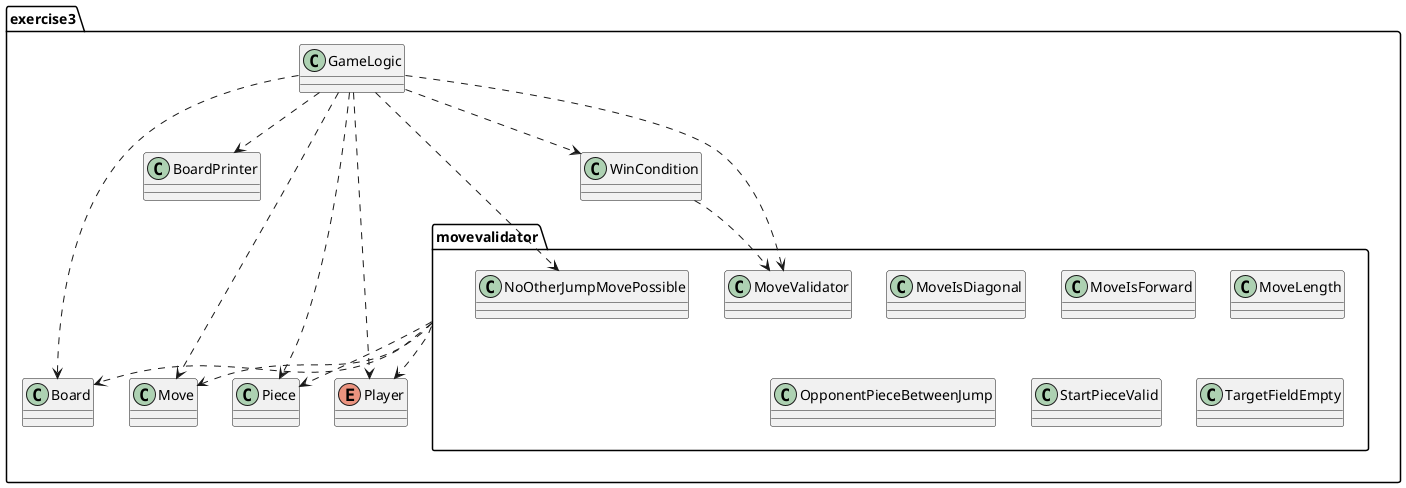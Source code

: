 @startuml
package exercise3{
package movevalidator {
class MoveIsDiagonal
class MoveIsForward
class MoveLength
class MoveValidator
class NoOtherJumpMovePossible
class OpponentPieceBetweenJump
class StartPieceValid
class TargetFieldEmpty
}
class Board
class BoardPrinter
class GameLogic
class Move
class Piece
enum Player
class WinCondition
}
movevalidator ..> Board
movevalidator ..> Move
movevalidator ..> Piece
movevalidator ..> Player
GameLogic ..> BoardPrinter
GameLogic ..> Board
GameLogic ..> WinCondition
GameLogic ..> Move
GameLogic ..> Piece
GameLogic ..> Player
GameLogic ..> MoveValidator
GameLogic ..> NoOtherJumpMovePossible
WinCondition ..> MoveValidator
@enduml